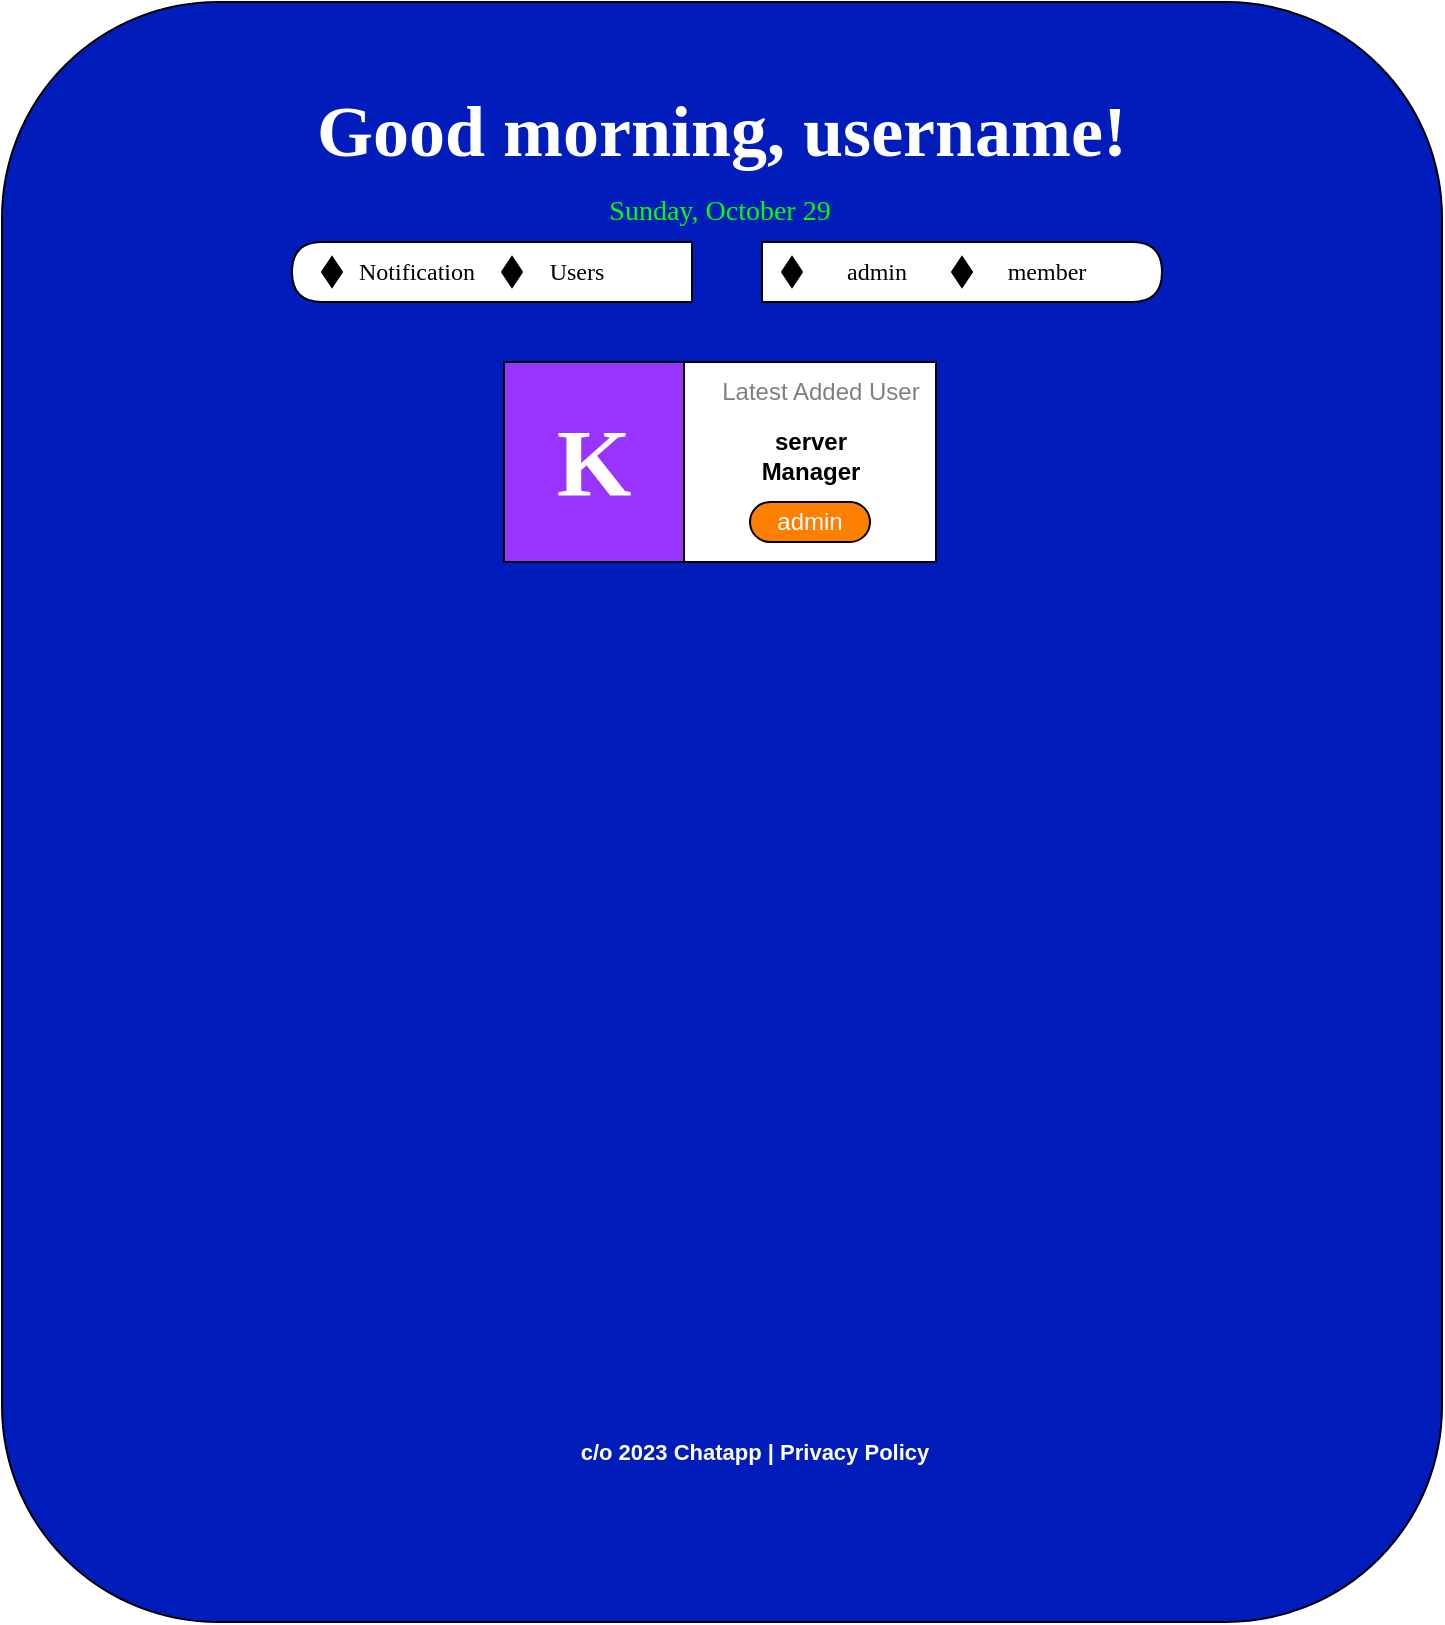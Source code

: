 <mxfile version="22.0.8" type="device">
  <diagram name="Page-1" id="lVLWoPq1EGlYc1PeNUr_">
    <mxGraphModel dx="1042" dy="569" grid="1" gridSize="10" guides="1" tooltips="1" connect="1" arrows="1" fold="1" page="1" pageScale="1" pageWidth="850" pageHeight="1100" math="0" shadow="0">
      <root>
        <mxCell id="0" />
        <mxCell id="1" parent="0" />
        <mxCell id="Yn8hxPRmGhIu5-ZQv9ZZ-1" value="" style="rounded=1;whiteSpace=wrap;html=1;fillColor=#001DBC;" parent="1" vertex="1">
          <mxGeometry x="80" y="30" width="720" height="810" as="geometry" />
        </mxCell>
        <mxCell id="hKus5UjwEugCJKsLFxXf-1" value="&lt;h1&gt;&lt;font color=&quot;#ffffff&quot; style=&quot;font-size: 36px;&quot; face=&quot;Georgia&quot;&gt;Good morning, username!&lt;/font&gt;&lt;/h1&gt;" style="text;html=1;strokeColor=none;fillColor=none;align=center;verticalAlign=middle;whiteSpace=wrap;rounded=0;" parent="1" vertex="1">
          <mxGeometry x="185" y="80" width="510" height="30" as="geometry" />
        </mxCell>
        <mxCell id="hKus5UjwEugCJKsLFxXf-2" value="&lt;font face=&quot;Georgia&quot; color=&quot;#00ff00&quot; style=&quot;font-size: 14px;&quot;&gt;Sunday, October 29&lt;/font&gt;" style="text;html=1;strokeColor=none;fillColor=none;align=center;verticalAlign=middle;whiteSpace=wrap;rounded=0;" parent="1" vertex="1">
          <mxGeometry x="368" y="120" width="142" height="30" as="geometry" />
        </mxCell>
        <mxCell id="hKus5UjwEugCJKsLFxXf-4" value="" style="shape=delay;whiteSpace=wrap;html=1;direction=west;" parent="1" vertex="1">
          <mxGeometry x="225" y="150" width="200" height="30" as="geometry" />
        </mxCell>
        <mxCell id="hKus5UjwEugCJKsLFxXf-5" value="" style="shape=delay;whiteSpace=wrap;html=1;direction=east;" parent="1" vertex="1">
          <mxGeometry x="460" y="150" width="200" height="30" as="geometry" />
        </mxCell>
        <mxCell id="hKus5UjwEugCJKsLFxXf-6" value="" style="shape=sortShape;perimeter=rhombusPerimeter;whiteSpace=wrap;html=1;fillColor=#000000;" parent="1" vertex="1">
          <mxGeometry x="240" y="157.5" width="10" height="15" as="geometry" />
        </mxCell>
        <mxCell id="hKus5UjwEugCJKsLFxXf-7" value="&lt;font face=&quot;Georgia&quot; style=&quot;font-size: 12px;&quot;&gt;Notification&lt;/font&gt;" style="text;html=1;strokeColor=none;fillColor=none;align=center;verticalAlign=middle;whiteSpace=wrap;rounded=0;" parent="1" vertex="1">
          <mxGeometry x="250" y="150" width="75" height="30" as="geometry" />
        </mxCell>
        <mxCell id="hKus5UjwEugCJKsLFxXf-8" value="" style="shape=sortShape;perimeter=rhombusPerimeter;whiteSpace=wrap;html=1;fillColor=#000000;" parent="1" vertex="1">
          <mxGeometry x="330" y="157.5" width="10" height="15" as="geometry" />
        </mxCell>
        <mxCell id="hKus5UjwEugCJKsLFxXf-9" value="&lt;font face=&quot;Georgia&quot; style=&quot;font-size: 12px;&quot;&gt;Users&lt;/font&gt;" style="text;html=1;strokeColor=none;fillColor=none;align=center;verticalAlign=middle;whiteSpace=wrap;rounded=0;" parent="1" vertex="1">
          <mxGeometry x="350" y="150" width="35" height="30" as="geometry" />
        </mxCell>
        <mxCell id="hKus5UjwEugCJKsLFxXf-10" value="" style="shape=sortShape;perimeter=rhombusPerimeter;whiteSpace=wrap;html=1;fillColor=#000000;" parent="1" vertex="1">
          <mxGeometry x="470" y="157.5" width="10" height="15" as="geometry" />
        </mxCell>
        <mxCell id="hKus5UjwEugCJKsLFxXf-11" value="&lt;font face=&quot;Georgia&quot; style=&quot;font-size: 12px;&quot;&gt;admin&lt;/font&gt;" style="text;html=1;strokeColor=none;fillColor=none;align=center;verticalAlign=middle;whiteSpace=wrap;rounded=0;" parent="1" vertex="1">
          <mxGeometry x="480" y="150" width="75" height="30" as="geometry" />
        </mxCell>
        <mxCell id="Bg-KAHg04Qge5LFFjwtS-1" value="" style="rounded=0;whiteSpace=wrap;html=1;fillColor=#9933FF;" parent="1" vertex="1">
          <mxGeometry x="331" y="210" width="90" height="100" as="geometry" />
        </mxCell>
        <mxCell id="Bg-KAHg04Qge5LFFjwtS-2" value="&lt;h1&gt;&lt;font color=&quot;#ffffff&quot; style=&quot;font-size: 48px;&quot; face=&quot;Georgia&quot;&gt;K&lt;/font&gt;&lt;/h1&gt;" style="text;html=1;strokeColor=none;fillColor=none;align=center;verticalAlign=middle;whiteSpace=wrap;rounded=0;" parent="1" vertex="1">
          <mxGeometry x="332.25" y="210" width="87.5" height="100" as="geometry" />
        </mxCell>
        <mxCell id="Bg-KAHg04Qge5LFFjwtS-3" value="" style="rounded=0;whiteSpace=wrap;html=1;" parent="1" vertex="1">
          <mxGeometry x="421" y="210" width="126" height="100" as="geometry" />
        </mxCell>
        <mxCell id="Bg-KAHg04Qge5LFFjwtS-4" value="&lt;font color=&quot;#808080&quot;&gt;Latest Added User&lt;/font&gt;" style="text;html=1;strokeColor=none;fillColor=none;align=center;verticalAlign=middle;whiteSpace=wrap;rounded=0;" parent="1" vertex="1">
          <mxGeometry x="437" y="210" width="105" height="30" as="geometry" />
        </mxCell>
        <mxCell id="GtiqMbMnPyHbcx_HkPt1-1" value="&lt;b&gt;server&lt;/b&gt;" style="text;html=1;strokeColor=none;fillColor=none;align=center;verticalAlign=middle;whiteSpace=wrap;rounded=0;" parent="1" vertex="1">
          <mxGeometry x="431.5" y="235" width="105" height="30" as="geometry" />
        </mxCell>
        <mxCell id="GtiqMbMnPyHbcx_HkPt1-5" value="&lt;b&gt;Manager&lt;/b&gt;" style="text;html=1;strokeColor=none;fillColor=none;align=center;verticalAlign=middle;whiteSpace=wrap;rounded=0;" parent="1" vertex="1">
          <mxGeometry x="431.5" y="250" width="105" height="30" as="geometry" />
        </mxCell>
        <mxCell id="GtiqMbMnPyHbcx_HkPt1-7" value="&lt;font color=&quot;#ffffff&quot;&gt;admin&lt;/font&gt;" style="rounded=1;whiteSpace=wrap;html=1;fillColor=#FF8000;arcSize=50;" parent="1" vertex="1">
          <mxGeometry x="454" y="280" width="60" height="20" as="geometry" />
        </mxCell>
        <mxCell id="GtiqMbMnPyHbcx_HkPt1-12" value="&lt;font style=&quot;font-size: 11px;&quot; color=&quot;#ffffff&quot;&gt;&lt;b&gt;c/o 2023 Chatapp | Privacy Policy&lt;/b&gt;&lt;/font&gt;" style="text;html=1;strokeColor=none;fillColor=none;align=center;verticalAlign=middle;whiteSpace=wrap;rounded=0;" parent="1" vertex="1">
          <mxGeometry x="350" y="740" width="213" height="30" as="geometry" />
        </mxCell>
        <mxCell id="GtiqMbMnPyHbcx_HkPt1-15" value="" style="shape=sortShape;perimeter=rhombusPerimeter;whiteSpace=wrap;html=1;fillColor=#000000;" parent="1" vertex="1">
          <mxGeometry x="555" y="157.5" width="10" height="15" as="geometry" />
        </mxCell>
        <mxCell id="GtiqMbMnPyHbcx_HkPt1-16" value="&lt;font face=&quot;Georgia&quot; style=&quot;font-size: 12px;&quot;&gt;member&lt;/font&gt;" style="text;html=1;strokeColor=none;fillColor=none;align=center;verticalAlign=middle;whiteSpace=wrap;rounded=0;" parent="1" vertex="1">
          <mxGeometry x="565" y="150" width="75" height="30" as="geometry" />
        </mxCell>
      </root>
    </mxGraphModel>
  </diagram>
</mxfile>
